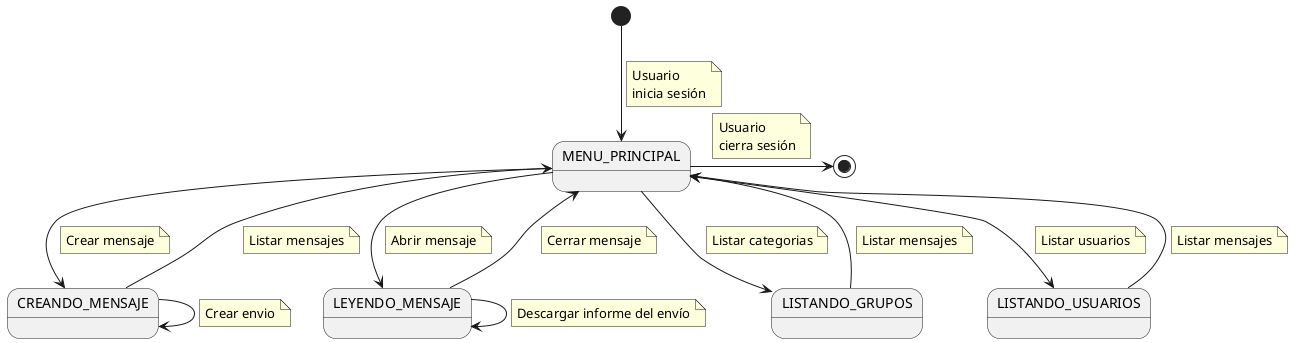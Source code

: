 @startuml diagramaContextoUsuario
state "MENU_PRINCIPAL" as MenuPrincipal
state "CREANDO_MENSAJE" as CreandoMensaje
state "LEYENDO_MENSAJE" as LeyendoMensaje
state "LISTANDO_GRUPOS" as Grupos
state "LISTANDO_USUARIOS" as Usuarios

[*] --> MenuPrincipal
    note on link
        Usuario 
        inicia sesión
    end note

MenuPrincipal -> [*]
    note on link
        Usuario 
        cierra sesión
    end note

MenuPrincipal --> LeyendoMensaje
    note on link
        Abrir mensaje
    end note

LeyendoMensaje --> MenuPrincipal
    note on link
        Cerrar mensaje
    end note

MenuPrincipal --> CreandoMensaje
    note on link
        Crear mensaje
    end note

CreandoMensaje --> CreandoMensaje 
    note on link
        Crear envio
    end note

LeyendoMensaje --> LeyendoMensaje 
    note on link
        Descargar informe del envío
    end note

CreandoMensaje --> MenuPrincipal
    note on link
        Listar mensajes
    end note

MenuPrincipal --> Grupos
    note on link
        Listar categorias
    end note

Grupos --> MenuPrincipal
    note on link
        Listar mensajes
    end note

MenuPrincipal --> Usuarios
    note on link
        Listar usuarios
    end note

Usuarios--> MenuPrincipal
    note on link
        Listar mensajes
    end note

@enduml